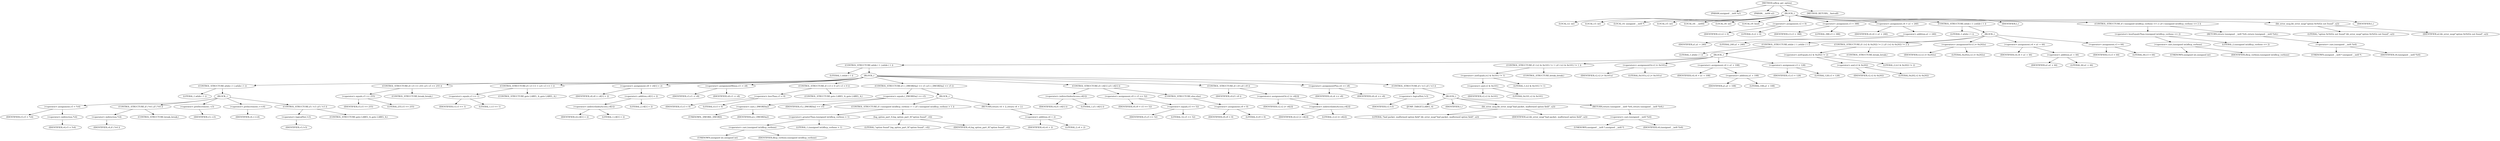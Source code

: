 digraph udhcp_get_option {  
"1000108" [label = "(METHOD,udhcp_get_option)" ]
"1000109" [label = "(PARAM,unsigned __int8 *a1)" ]
"1000110" [label = "(PARAM,__int64 a2)" ]
"1000111" [label = "(BLOCK,,)" ]
"1000112" [label = "(LOCAL,v2: int)" ]
"1000113" [label = "(LOCAL,v3: int)" ]
"1000114" [label = "(LOCAL,v4: unsigned __int8 *)" ]
"1000115" [label = "(LOCAL,v5: int)" ]
"1000116" [label = "(LOCAL,v6: __int64)" ]
"1000117" [label = "(LOCAL,v8: int)" ]
"1000118" [label = "(LOCAL,v9: bool)" ]
"1000119" [label = "(<operator>.assignment,v2 = 0)" ]
"1000120" [label = "(IDENTIFIER,v2,v2 = 0)" ]
"1000121" [label = "(LITERAL,0,v2 = 0)" ]
"1000122" [label = "(<operator>.assignment,v3 = 388)" ]
"1000123" [label = "(IDENTIFIER,v3,v3 = 388)" ]
"1000124" [label = "(LITERAL,388,v3 = 388)" ]
"1000125" [label = "(<operator>.assignment,v4 = a1 + 240)" ]
"1000126" [label = "(IDENTIFIER,v4,v4 = a1 + 240)" ]
"1000127" [label = "(<operator>.addition,a1 + 240)" ]
"1000128" [label = "(IDENTIFIER,a1,a1 + 240)" ]
"1000129" [label = "(LITERAL,240,a1 + 240)" ]
"1000130" [label = "(CONTROL_STRUCTURE,while ( 1 ),while ( 1 ))" ]
"1000131" [label = "(LITERAL,1,while ( 1 ))" ]
"1000132" [label = "(BLOCK,,)" ]
"1000133" [label = "(CONTROL_STRUCTURE,while ( 1 ),while ( 1 ))" ]
"1000134" [label = "(LITERAL,1,while ( 1 ))" ]
"1000135" [label = "(BLOCK,,)" ]
"1000136" [label = "(CONTROL_STRUCTURE,while ( 1 ),while ( 1 ))" ]
"1000137" [label = "(LITERAL,1,while ( 1 ))" ]
"1000138" [label = "(BLOCK,,)" ]
"1000139" [label = "(CONTROL_STRUCTURE,while ( 1 ),while ( 1 ))" ]
"1000140" [label = "(LITERAL,1,while ( 1 ))" ]
"1000141" [label = "(BLOCK,,)" ]
"1000142" [label = "(<operator>.assignment,v5 = *v4)" ]
"1000143" [label = "(IDENTIFIER,v5,v5 = *v4)" ]
"1000144" [label = "(<operator>.indirection,*v4)" ]
"1000145" [label = "(IDENTIFIER,v4,v5 = *v4)" ]
"1000146" [label = "(CONTROL_STRUCTURE,if ( *v4 ),if ( *v4 ))" ]
"1000147" [label = "(<operator>.indirection,*v4)" ]
"1000148" [label = "(IDENTIFIER,v4,if ( *v4 ))" ]
"1000149" [label = "(CONTROL_STRUCTURE,break;,break;)" ]
"1000150" [label = "(<operator>.preDecrement,--v3)" ]
"1000151" [label = "(IDENTIFIER,v3,--v3)" ]
"1000152" [label = "(<operator>.preIncrement,++v4)" ]
"1000153" [label = "(IDENTIFIER,v4,++v4)" ]
"1000154" [label = "(CONTROL_STRUCTURE,if ( !v3 ),if ( !v3 ))" ]
"1000155" [label = "(<operator>.logicalNot,!v3)" ]
"1000156" [label = "(IDENTIFIER,v3,!v3)" ]
"1000157" [label = "(CONTROL_STRUCTURE,goto LABEL_4;,goto LABEL_4;)" ]
"1000158" [label = "(CONTROL_STRUCTURE,if ( v5 == 255 ),if ( v5 == 255 ))" ]
"1000159" [label = "(<operator>.equals,v5 == 255)" ]
"1000160" [label = "(IDENTIFIER,v5,v5 == 255)" ]
"1000161" [label = "(LITERAL,255,v5 == 255)" ]
"1000162" [label = "(CONTROL_STRUCTURE,break;,break;)" ]
"1000163" [label = "(CONTROL_STRUCTURE,if ( v3 == 1 ),if ( v3 == 1 ))" ]
"1000164" [label = "(<operator>.equals,v3 == 1)" ]
"1000165" [label = "(IDENTIFIER,v3,v3 == 1)" ]
"1000166" [label = "(LITERAL,1,v3 == 1)" ]
"1000167" [label = "(CONTROL_STRUCTURE,goto LABEL_4;,goto LABEL_4;)" ]
"1000168" [label = "(<operator>.assignment,v8 = v4[1] + 2)" ]
"1000169" [label = "(IDENTIFIER,v8,v8 = v4[1] + 2)" ]
"1000170" [label = "(<operator>.addition,v4[1] + 2)" ]
"1000171" [label = "(<operator>.indirectIndexAccess,v4[1])" ]
"1000172" [label = "(IDENTIFIER,v4,v4[1] + 2)" ]
"1000173" [label = "(LITERAL,1,v4[1] + 2)" ]
"1000174" [label = "(LITERAL,2,v4[1] + 2)" ]
"1000175" [label = "(<operator>.assignmentMinus,v3 -= v8)" ]
"1000176" [label = "(IDENTIFIER,v3,v3 -= v8)" ]
"1000177" [label = "(IDENTIFIER,v8,v3 -= v8)" ]
"1000178" [label = "(CONTROL_STRUCTURE,if ( v3 < 0 ),if ( v3 < 0 ))" ]
"1000179" [label = "(<operator>.lessThan,v3 < 0)" ]
"1000180" [label = "(IDENTIFIER,v3,v3 < 0)" ]
"1000181" [label = "(LITERAL,0,v3 < 0)" ]
"1000182" [label = "(CONTROL_STRUCTURE,goto LABEL_4;,goto LABEL_4;)" ]
"1000183" [label = "(CONTROL_STRUCTURE,if ( (_DWORD)a2 == v5 ),if ( (_DWORD)a2 == v5 ))" ]
"1000184" [label = "(<operator>.equals,(_DWORD)a2 == v5)" ]
"1000185" [label = "(<operator>.cast,(_DWORD)a2)" ]
"1000186" [label = "(UNKNOWN,_DWORD,_DWORD)" ]
"1000187" [label = "(IDENTIFIER,a2,(_DWORD)a2)" ]
"1000188" [label = "(IDENTIFIER,v5,(_DWORD)a2 == v5)" ]
"1000189" [label = "(BLOCK,,)" ]
"1000190" [label = "(CONTROL_STRUCTURE,if ( (unsigned int)dhcp_verbose > 1 ),if ( (unsigned int)dhcp_verbose > 1 ))" ]
"1000191" [label = "(<operator>.greaterThan,(unsigned int)dhcp_verbose > 1)" ]
"1000192" [label = "(<operator>.cast,(unsigned int)dhcp_verbose)" ]
"1000193" [label = "(UNKNOWN,unsigned int,unsigned int)" ]
"1000194" [label = "(IDENTIFIER,dhcp_verbose,(unsigned int)dhcp_verbose)" ]
"1000195" [label = "(LITERAL,1,(unsigned int)dhcp_verbose > 1)" ]
"1000196" [label = "(log_option_part_0,log_option_part_0(\"option found\", v4))" ]
"1000197" [label = "(LITERAL,\"option found\",log_option_part_0(\"option found\", v4))" ]
"1000198" [label = "(IDENTIFIER,v4,log_option_part_0(\"option found\", v4))" ]
"1000199" [label = "(RETURN,return v4 + 2;,return v4 + 2;)" ]
"1000200" [label = "(<operator>.addition,v4 + 2)" ]
"1000201" [label = "(IDENTIFIER,v4,v4 + 2)" ]
"1000202" [label = "(LITERAL,2,v4 + 2)" ]
"1000203" [label = "(CONTROL_STRUCTURE,if ( v4[1] ),if ( v4[1] ))" ]
"1000204" [label = "(<operator>.indirectIndexAccess,v4[1])" ]
"1000205" [label = "(IDENTIFIER,v4,if ( v4[1] ))" ]
"1000206" [label = "(LITERAL,1,if ( v4[1] ))" ]
"1000207" [label = "(<operator>.assignment,v9 = v5 == 52)" ]
"1000208" [label = "(IDENTIFIER,v9,v9 = v5 == 52)" ]
"1000209" [label = "(<operator>.equals,v5 == 52)" ]
"1000210" [label = "(IDENTIFIER,v5,v5 == 52)" ]
"1000211" [label = "(LITERAL,52,v5 == 52)" ]
"1000212" [label = "(CONTROL_STRUCTURE,else,else)" ]
"1000213" [label = "(<operator>.assignment,v9 = 0)" ]
"1000214" [label = "(IDENTIFIER,v9,v9 = 0)" ]
"1000215" [label = "(LITERAL,0,v9 = 0)" ]
"1000216" [label = "(CONTROL_STRUCTURE,if ( v9 ),if ( v9 ))" ]
"1000217" [label = "(IDENTIFIER,v9,if ( v9 ))" ]
"1000218" [label = "(<operators>.assignmentOr,v2 |= v4[2])" ]
"1000219" [label = "(IDENTIFIER,v2,v2 |= v4[2])" ]
"1000220" [label = "(<operator>.indirectIndexAccess,v4[2])" ]
"1000221" [label = "(IDENTIFIER,v4,v2 |= v4[2])" ]
"1000222" [label = "(LITERAL,2,v2 |= v4[2])" ]
"1000223" [label = "(<operator>.assignmentPlus,v4 += v8)" ]
"1000224" [label = "(IDENTIFIER,v4,v4 += v8)" ]
"1000225" [label = "(IDENTIFIER,v8,v4 += v8)" ]
"1000226" [label = "(CONTROL_STRUCTURE,if ( !v3 ),if ( !v3 ))" ]
"1000227" [label = "(<operator>.logicalNot,!v3)" ]
"1000228" [label = "(IDENTIFIER,v3,!v3)" ]
"1000229" [label = "(BLOCK,,)" ]
"1000230" [label = "(JUMP_TARGET,LABEL_4)" ]
"1000231" [label = "(IDENTIFIER,L,)" ]
"1000232" [label = "(bb_error_msg,bb_error_msg(\"bad packet, malformed option field\", a2))" ]
"1000233" [label = "(LITERAL,\"bad packet, malformed option field\",bb_error_msg(\"bad packet, malformed option field\", a2))" ]
"1000234" [label = "(IDENTIFIER,a2,bb_error_msg(\"bad packet, malformed option field\", a2))" ]
"1000235" [label = "(RETURN,return (unsigned __int8 *)v6;,return (unsigned __int8 *)v6;)" ]
"1000236" [label = "(<operator>.cast,(unsigned __int8 *)v6)" ]
"1000237" [label = "(UNKNOWN,unsigned __int8 *,unsigned __int8 *)" ]
"1000238" [label = "(IDENTIFIER,v6,(unsigned __int8 *)v6)" ]
"1000239" [label = "(CONTROL_STRUCTURE,if ( (v2 & 0x101) != 1 ),if ( (v2 & 0x101) != 1 ))" ]
"1000240" [label = "(<operator>.notEquals,(v2 & 0x101) != 1)" ]
"1000241" [label = "(<operator>.and,v2 & 0x101)" ]
"1000242" [label = "(IDENTIFIER,v2,v2 & 0x101)" ]
"1000243" [label = "(LITERAL,0x101,v2 & 0x101)" ]
"1000244" [label = "(LITERAL,1,(v2 & 0x101) != 1)" ]
"1000245" [label = "(CONTROL_STRUCTURE,break;,break;)" ]
"1000246" [label = "(<operators>.assignmentOr,v2 |= 0x101u)" ]
"1000247" [label = "(IDENTIFIER,v2,v2 |= 0x101u)" ]
"1000248" [label = "(LITERAL,0x101u,v2 |= 0x101u)" ]
"1000249" [label = "(<operator>.assignment,v4 = a1 + 108)" ]
"1000250" [label = "(IDENTIFIER,v4,v4 = a1 + 108)" ]
"1000251" [label = "(<operator>.addition,a1 + 108)" ]
"1000252" [label = "(IDENTIFIER,a1,a1 + 108)" ]
"1000253" [label = "(LITERAL,108,a1 + 108)" ]
"1000254" [label = "(<operator>.assignment,v3 = 128)" ]
"1000255" [label = "(IDENTIFIER,v3,v3 = 128)" ]
"1000256" [label = "(LITERAL,128,v3 = 128)" ]
"1000257" [label = "(CONTROL_STRUCTURE,if ( (v2 & 0x202) != 2 ),if ( (v2 & 0x202) != 2 ))" ]
"1000258" [label = "(<operator>.notEquals,(v2 & 0x202) != 2)" ]
"1000259" [label = "(<operator>.and,v2 & 0x202)" ]
"1000260" [label = "(IDENTIFIER,v2,v2 & 0x202)" ]
"1000261" [label = "(LITERAL,0x202,v2 & 0x202)" ]
"1000262" [label = "(LITERAL,2,(v2 & 0x202) != 2)" ]
"1000263" [label = "(CONTROL_STRUCTURE,break;,break;)" ]
"1000264" [label = "(<operators>.assignmentOr,v2 |= 0x202u)" ]
"1000265" [label = "(IDENTIFIER,v2,v2 |= 0x202u)" ]
"1000266" [label = "(LITERAL,0x202u,v2 |= 0x202u)" ]
"1000267" [label = "(<operator>.assignment,v4 = a1 + 44)" ]
"1000268" [label = "(IDENTIFIER,v4,v4 = a1 + 44)" ]
"1000269" [label = "(<operator>.addition,a1 + 44)" ]
"1000270" [label = "(IDENTIFIER,a1,a1 + 44)" ]
"1000271" [label = "(LITERAL,44,a1 + 44)" ]
"1000272" [label = "(<operator>.assignment,v3 = 64)" ]
"1000273" [label = "(IDENTIFIER,v3,v3 = 64)" ]
"1000274" [label = "(LITERAL,64,v3 = 64)" ]
"1000275" [label = "(IDENTIFIER,L,)" ]
"1000276" [label = "(CONTROL_STRUCTURE,if ( (unsigned int)dhcp_verbose <= 2 ),if ( (unsigned int)dhcp_verbose <= 2 ))" ]
"1000277" [label = "(<operator>.lessEqualsThan,(unsigned int)dhcp_verbose <= 2)" ]
"1000278" [label = "(<operator>.cast,(unsigned int)dhcp_verbose)" ]
"1000279" [label = "(UNKNOWN,unsigned int,unsigned int)" ]
"1000280" [label = "(IDENTIFIER,dhcp_verbose,(unsigned int)dhcp_verbose)" ]
"1000281" [label = "(LITERAL,2,(unsigned int)dhcp_verbose <= 2)" ]
"1000282" [label = "(RETURN,return (unsigned __int8 *)v6;,return (unsigned __int8 *)v6;)" ]
"1000283" [label = "(<operator>.cast,(unsigned __int8 *)v6)" ]
"1000284" [label = "(UNKNOWN,unsigned __int8 *,unsigned __int8 *)" ]
"1000285" [label = "(IDENTIFIER,v6,(unsigned __int8 *)v6)" ]
"1000286" [label = "(bb_error_msg,bb_error_msg(\"option 0x%02x not found\", a2))" ]
"1000287" [label = "(LITERAL,\"option 0x%02x not found\",bb_error_msg(\"option 0x%02x not found\", a2))" ]
"1000288" [label = "(IDENTIFIER,a2,bb_error_msg(\"option 0x%02x not found\", a2))" ]
"1000289" [label = "(IDENTIFIER,L,)" ]
"1000290" [label = "(METHOD_RETURN,__fastcall)" ]
  "1000108" -> "1000109" 
  "1000108" -> "1000110" 
  "1000108" -> "1000111" 
  "1000108" -> "1000290" 
  "1000111" -> "1000112" 
  "1000111" -> "1000113" 
  "1000111" -> "1000114" 
  "1000111" -> "1000115" 
  "1000111" -> "1000116" 
  "1000111" -> "1000117" 
  "1000111" -> "1000118" 
  "1000111" -> "1000119" 
  "1000111" -> "1000122" 
  "1000111" -> "1000125" 
  "1000111" -> "1000130" 
  "1000111" -> "1000275" 
  "1000111" -> "1000276" 
  "1000111" -> "1000286" 
  "1000111" -> "1000289" 
  "1000119" -> "1000120" 
  "1000119" -> "1000121" 
  "1000122" -> "1000123" 
  "1000122" -> "1000124" 
  "1000125" -> "1000126" 
  "1000125" -> "1000127" 
  "1000127" -> "1000128" 
  "1000127" -> "1000129" 
  "1000130" -> "1000131" 
  "1000130" -> "1000132" 
  "1000132" -> "1000133" 
  "1000132" -> "1000257" 
  "1000132" -> "1000264" 
  "1000132" -> "1000267" 
  "1000132" -> "1000272" 
  "1000133" -> "1000134" 
  "1000133" -> "1000135" 
  "1000135" -> "1000136" 
  "1000135" -> "1000239" 
  "1000135" -> "1000246" 
  "1000135" -> "1000249" 
  "1000135" -> "1000254" 
  "1000136" -> "1000137" 
  "1000136" -> "1000138" 
  "1000138" -> "1000139" 
  "1000138" -> "1000158" 
  "1000138" -> "1000163" 
  "1000138" -> "1000168" 
  "1000138" -> "1000175" 
  "1000138" -> "1000178" 
  "1000138" -> "1000183" 
  "1000138" -> "1000203" 
  "1000138" -> "1000216" 
  "1000138" -> "1000223" 
  "1000138" -> "1000226" 
  "1000139" -> "1000140" 
  "1000139" -> "1000141" 
  "1000141" -> "1000142" 
  "1000141" -> "1000146" 
  "1000141" -> "1000150" 
  "1000141" -> "1000152" 
  "1000141" -> "1000154" 
  "1000142" -> "1000143" 
  "1000142" -> "1000144" 
  "1000144" -> "1000145" 
  "1000146" -> "1000147" 
  "1000146" -> "1000149" 
  "1000147" -> "1000148" 
  "1000150" -> "1000151" 
  "1000152" -> "1000153" 
  "1000154" -> "1000155" 
  "1000154" -> "1000157" 
  "1000155" -> "1000156" 
  "1000158" -> "1000159" 
  "1000158" -> "1000162" 
  "1000159" -> "1000160" 
  "1000159" -> "1000161" 
  "1000163" -> "1000164" 
  "1000163" -> "1000167" 
  "1000164" -> "1000165" 
  "1000164" -> "1000166" 
  "1000168" -> "1000169" 
  "1000168" -> "1000170" 
  "1000170" -> "1000171" 
  "1000170" -> "1000174" 
  "1000171" -> "1000172" 
  "1000171" -> "1000173" 
  "1000175" -> "1000176" 
  "1000175" -> "1000177" 
  "1000178" -> "1000179" 
  "1000178" -> "1000182" 
  "1000179" -> "1000180" 
  "1000179" -> "1000181" 
  "1000183" -> "1000184" 
  "1000183" -> "1000189" 
  "1000184" -> "1000185" 
  "1000184" -> "1000188" 
  "1000185" -> "1000186" 
  "1000185" -> "1000187" 
  "1000189" -> "1000190" 
  "1000189" -> "1000199" 
  "1000190" -> "1000191" 
  "1000190" -> "1000196" 
  "1000191" -> "1000192" 
  "1000191" -> "1000195" 
  "1000192" -> "1000193" 
  "1000192" -> "1000194" 
  "1000196" -> "1000197" 
  "1000196" -> "1000198" 
  "1000199" -> "1000200" 
  "1000200" -> "1000201" 
  "1000200" -> "1000202" 
  "1000203" -> "1000204" 
  "1000203" -> "1000207" 
  "1000203" -> "1000212" 
  "1000204" -> "1000205" 
  "1000204" -> "1000206" 
  "1000207" -> "1000208" 
  "1000207" -> "1000209" 
  "1000209" -> "1000210" 
  "1000209" -> "1000211" 
  "1000212" -> "1000213" 
  "1000213" -> "1000214" 
  "1000213" -> "1000215" 
  "1000216" -> "1000217" 
  "1000216" -> "1000218" 
  "1000218" -> "1000219" 
  "1000218" -> "1000220" 
  "1000220" -> "1000221" 
  "1000220" -> "1000222" 
  "1000223" -> "1000224" 
  "1000223" -> "1000225" 
  "1000226" -> "1000227" 
  "1000226" -> "1000229" 
  "1000227" -> "1000228" 
  "1000229" -> "1000230" 
  "1000229" -> "1000231" 
  "1000229" -> "1000232" 
  "1000229" -> "1000235" 
  "1000232" -> "1000233" 
  "1000232" -> "1000234" 
  "1000235" -> "1000236" 
  "1000236" -> "1000237" 
  "1000236" -> "1000238" 
  "1000239" -> "1000240" 
  "1000239" -> "1000245" 
  "1000240" -> "1000241" 
  "1000240" -> "1000244" 
  "1000241" -> "1000242" 
  "1000241" -> "1000243" 
  "1000246" -> "1000247" 
  "1000246" -> "1000248" 
  "1000249" -> "1000250" 
  "1000249" -> "1000251" 
  "1000251" -> "1000252" 
  "1000251" -> "1000253" 
  "1000254" -> "1000255" 
  "1000254" -> "1000256" 
  "1000257" -> "1000258" 
  "1000257" -> "1000263" 
  "1000258" -> "1000259" 
  "1000258" -> "1000262" 
  "1000259" -> "1000260" 
  "1000259" -> "1000261" 
  "1000264" -> "1000265" 
  "1000264" -> "1000266" 
  "1000267" -> "1000268" 
  "1000267" -> "1000269" 
  "1000269" -> "1000270" 
  "1000269" -> "1000271" 
  "1000272" -> "1000273" 
  "1000272" -> "1000274" 
  "1000276" -> "1000277" 
  "1000276" -> "1000282" 
  "1000277" -> "1000278" 
  "1000277" -> "1000281" 
  "1000278" -> "1000279" 
  "1000278" -> "1000280" 
  "1000282" -> "1000283" 
  "1000283" -> "1000284" 
  "1000283" -> "1000285" 
  "1000286" -> "1000287" 
  "1000286" -> "1000288" 
}
